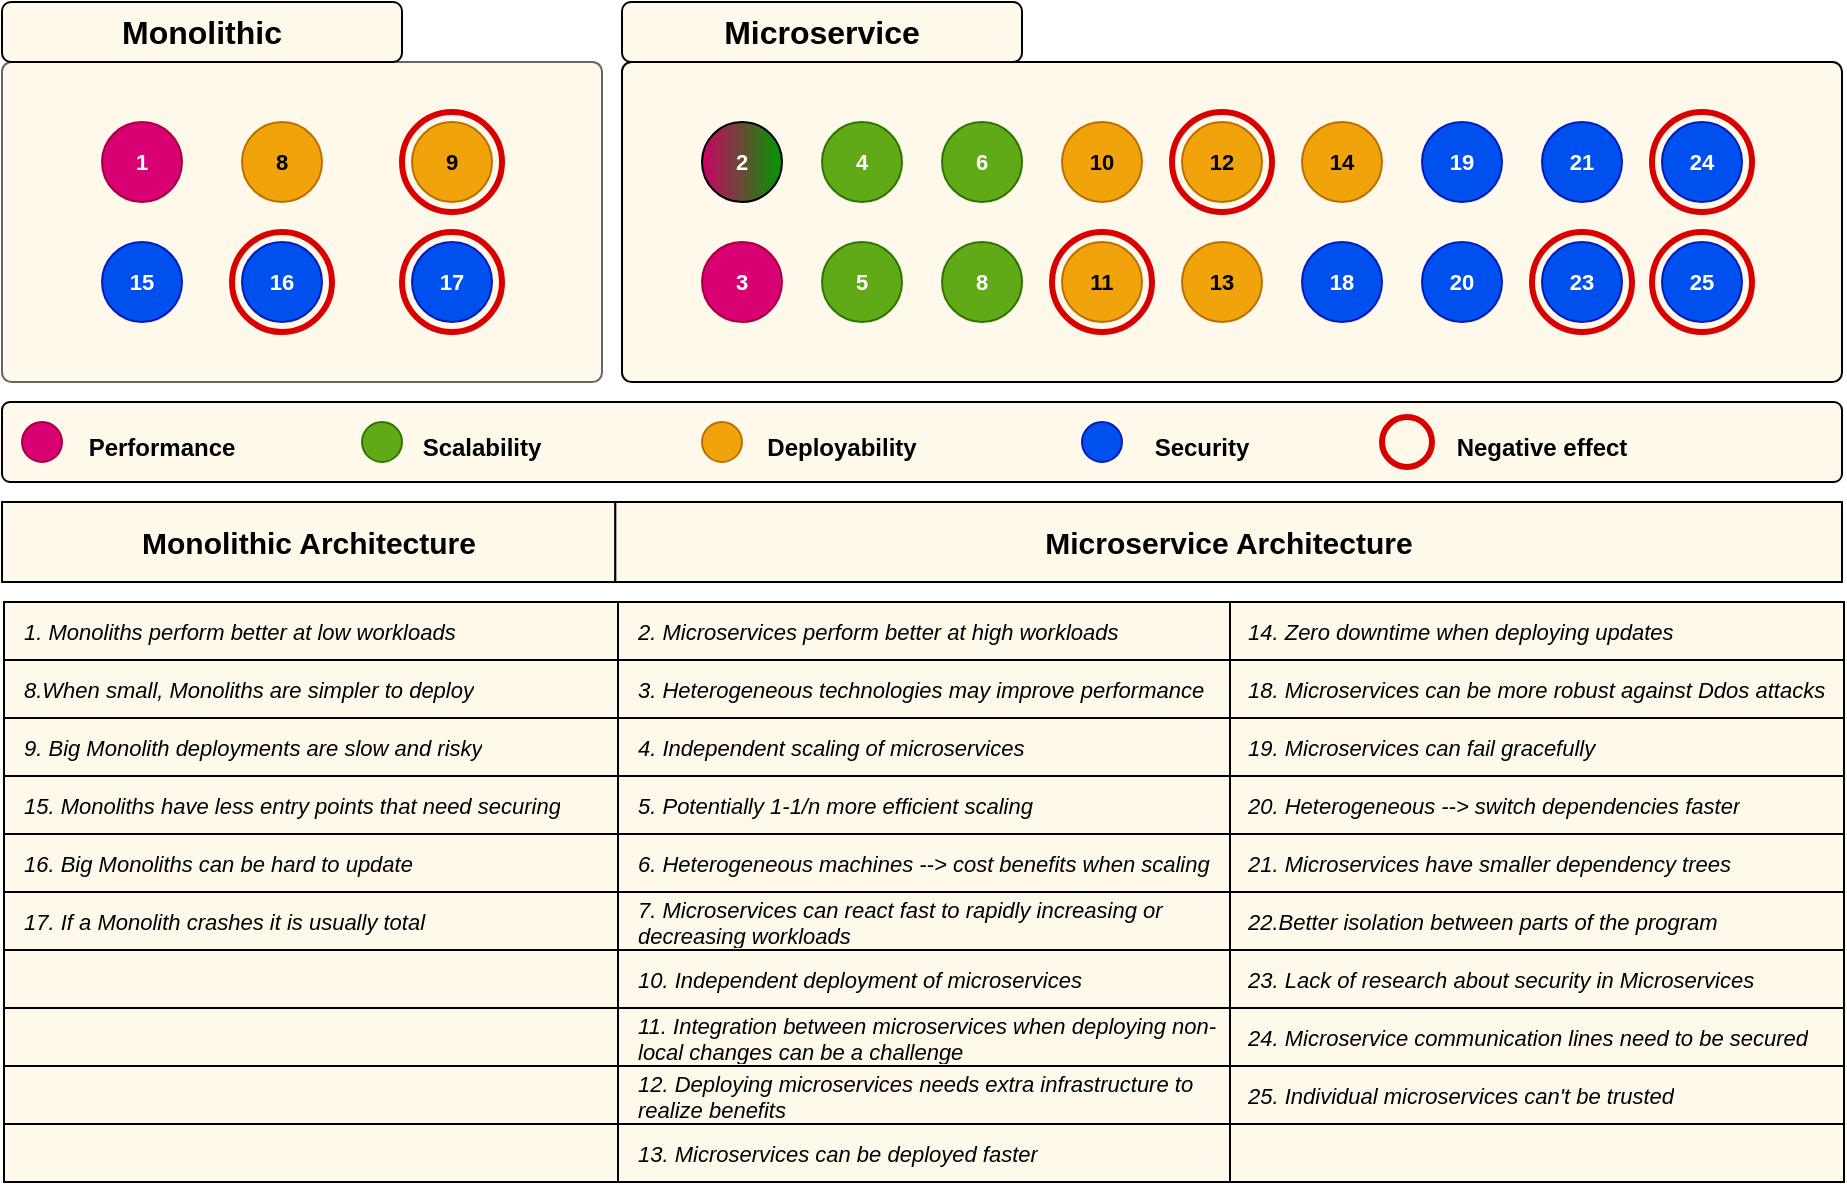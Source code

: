 <mxfile version="22.1.7" type="github">
  <diagram name="Page-1" id="W-vjmQ06WFevvg6zpkf7">
    <mxGraphModel dx="1434" dy="763" grid="1" gridSize="10" guides="1" tooltips="1" connect="1" arrows="1" fold="1" page="1" pageScale="1" pageWidth="1920" pageHeight="1200" math="0" shadow="0">
      <root>
        <mxCell id="0" />
        <mxCell id="1" parent="0" />
        <mxCell id="MGnrqEhcIA2YN0ipRjTh-1" value="" style="rounded=1;whiteSpace=wrap;html=1;arcSize=3;fillColor=#FFF9EB;fontColor=#333333;strokeColor=#666666;" parent="1" vertex="1">
          <mxGeometry x="350" y="370" width="300" height="160" as="geometry" />
        </mxCell>
        <mxCell id="MGnrqEhcIA2YN0ipRjTh-3" value="&lt;font size=&quot;1&quot;&gt;&lt;b style=&quot;font-size: 16px;&quot;&gt;Monolithic &lt;/b&gt;&lt;/font&gt;" style="rounded=1;whiteSpace=wrap;html=1;fillColor=#FFF9EB;" parent="1" vertex="1">
          <mxGeometry x="350" y="340" width="200" height="30" as="geometry" />
        </mxCell>
        <mxCell id="MGnrqEhcIA2YN0ipRjTh-4" value="" style="rounded=1;whiteSpace=wrap;html=1;arcSize=3;fillColor=#FFF9EB;strokeColor=#000000;" parent="1" vertex="1">
          <mxGeometry x="660" y="370" width="610" height="160" as="geometry" />
        </mxCell>
        <mxCell id="MGnrqEhcIA2YN0ipRjTh-5" value="&lt;font style=&quot;font-size: 16px;&quot;&gt;&lt;b&gt;Microservice&lt;br&gt;&lt;/b&gt;&lt;/font&gt;" style="rounded=1;whiteSpace=wrap;html=1;fillColor=#FFF9EB;" parent="1" vertex="1">
          <mxGeometry x="660" y="340" width="200" height="30" as="geometry" />
        </mxCell>
        <mxCell id="MGnrqEhcIA2YN0ipRjTh-41" value="&lt;b style=&quot;font-size: 11px;&quot;&gt;&lt;font style=&quot;font-size: 11px;&quot;&gt;1&lt;/font&gt;&lt;/b&gt;" style="ellipse;whiteSpace=wrap;html=1;aspect=fixed;fontSize=11;fillColor=#d80073;strokeColor=#A50040;fontColor=#ffffff;" parent="1" vertex="1">
          <mxGeometry x="400" y="400" width="40" height="40" as="geometry" />
        </mxCell>
        <mxCell id="MGnrqEhcIA2YN0ipRjTh-42" value="&lt;font color=&quot;#ffffff&quot;&gt;&lt;b&gt;2&lt;/b&gt;&lt;/font&gt;" style="ellipse;whiteSpace=wrap;html=1;aspect=fixed;fontSize=11;gradientColor=#009900;gradientDirection=east;fillColor=#CC0066;" parent="1" vertex="1">
          <mxGeometry x="700" y="400" width="40" height="40" as="geometry" />
        </mxCell>
        <mxCell id="MGnrqEhcIA2YN0ipRjTh-183" value="" style="group;fillColor=default;" parent="1" vertex="1" connectable="0">
          <mxGeometry x="350" y="590" width="920" height="340" as="geometry" />
        </mxCell>
        <mxCell id="MGnrqEhcIA2YN0ipRjTh-100" value="" style="shape=table;startSize=0;container=1;collapsible=0;childLayout=tableLayout;swimlaneLine=1;align=left;spacing=2;fillColor=#FFF9EB;" parent="MGnrqEhcIA2YN0ipRjTh-183" vertex="1">
          <mxGeometry x="1" y="50" width="920.0" height="290" as="geometry" />
        </mxCell>
        <mxCell id="MGnrqEhcIA2YN0ipRjTh-101" value="" style="shape=tableRow;horizontal=0;startSize=0;swimlaneHead=0;swimlaneBody=0;strokeColor=inherit;top=0;left=0;bottom=0;right=0;collapsible=0;dropTarget=0;fillColor=none;points=[[0,0.5],[1,0.5]];portConstraint=eastwest;" parent="MGnrqEhcIA2YN0ipRjTh-100" vertex="1">
          <mxGeometry width="920.0" height="29" as="geometry" />
        </mxCell>
        <mxCell id="MGnrqEhcIA2YN0ipRjTh-171" value="1. Monoliths perform better at low workloads  " style="shape=partialRectangle;html=1;whiteSpace=wrap;connectable=0;strokeColor=inherit;overflow=hidden;fillColor=none;top=0;left=0;bottom=0;right=0;pointerEvents=1;align=left;fontSize=11;fontStyle=2;spacingLeft=8;" parent="MGnrqEhcIA2YN0ipRjTh-101" vertex="1">
          <mxGeometry width="307" height="29" as="geometry">
            <mxRectangle width="307" height="29" as="alternateBounds" />
          </mxGeometry>
        </mxCell>
        <mxCell id="MGnrqEhcIA2YN0ipRjTh-102" value="2. Microservices perform better at high workloads" style="shape=partialRectangle;html=1;whiteSpace=wrap;connectable=0;strokeColor=inherit;overflow=hidden;fillColor=none;top=0;left=0;bottom=0;right=0;pointerEvents=1;align=left;fontSize=11;fontStyle=2;spacingLeft=8;" parent="MGnrqEhcIA2YN0ipRjTh-101" vertex="1">
          <mxGeometry x="307" width="306" height="29" as="geometry">
            <mxRectangle width="306" height="29" as="alternateBounds" />
          </mxGeometry>
        </mxCell>
        <mxCell id="MGnrqEhcIA2YN0ipRjTh-103" value="14. Zero downtime when deploying updates" style="shape=partialRectangle;html=1;whiteSpace=wrap;connectable=0;strokeColor=inherit;overflow=hidden;fillColor=none;top=0;left=0;bottom=0;right=0;pointerEvents=1;align=left;fontSize=11;spacingLeft=7;fontStyle=2" parent="MGnrqEhcIA2YN0ipRjTh-101" vertex="1">
          <mxGeometry x="613" width="307" height="29" as="geometry">
            <mxRectangle width="307" height="29" as="alternateBounds" />
          </mxGeometry>
        </mxCell>
        <mxCell id="MGnrqEhcIA2YN0ipRjTh-104" value="" style="shape=tableRow;horizontal=0;startSize=0;swimlaneHead=0;swimlaneBody=0;strokeColor=inherit;top=0;left=0;bottom=0;right=0;collapsible=0;dropTarget=0;fillColor=none;points=[[0,0.5],[1,0.5]];portConstraint=eastwest;" parent="MGnrqEhcIA2YN0ipRjTh-100" vertex="1">
          <mxGeometry y="29" width="920.0" height="29" as="geometry" />
        </mxCell>
        <mxCell id="MGnrqEhcIA2YN0ipRjTh-172" value="8.When small, Monoliths are simpler to deploy" style="shape=partialRectangle;html=1;whiteSpace=wrap;connectable=0;strokeColor=inherit;overflow=hidden;fillColor=none;top=0;left=0;bottom=0;right=0;pointerEvents=1;align=left;fontSize=11;fontStyle=2;spacingLeft=8;" parent="MGnrqEhcIA2YN0ipRjTh-104" vertex="1">
          <mxGeometry width="307" height="29" as="geometry">
            <mxRectangle width="307" height="29" as="alternateBounds" />
          </mxGeometry>
        </mxCell>
        <mxCell id="MGnrqEhcIA2YN0ipRjTh-105" value="3. Heterogeneous technologies may improve performance" style="shape=partialRectangle;html=1;whiteSpace=wrap;connectable=0;strokeColor=inherit;overflow=hidden;fillColor=none;top=0;left=0;bottom=0;right=0;pointerEvents=1;align=left;fontSize=11;fontStyle=2;spacingLeft=8;" parent="MGnrqEhcIA2YN0ipRjTh-104" vertex="1">
          <mxGeometry x="307" width="306" height="29" as="geometry">
            <mxRectangle width="306" height="29" as="alternateBounds" />
          </mxGeometry>
        </mxCell>
        <mxCell id="MGnrqEhcIA2YN0ipRjTh-106" value="18. Microservices can be more robust against Ddos attacks" style="shape=partialRectangle;html=1;whiteSpace=wrap;connectable=0;strokeColor=inherit;overflow=hidden;fillColor=none;top=0;left=0;bottom=0;right=0;pointerEvents=1;align=left;fontSize=11;spacingLeft=7;fontStyle=2" parent="MGnrqEhcIA2YN0ipRjTh-104" vertex="1">
          <mxGeometry x="613" width="307" height="29" as="geometry">
            <mxRectangle width="307" height="29" as="alternateBounds" />
          </mxGeometry>
        </mxCell>
        <mxCell id="MGnrqEhcIA2YN0ipRjTh-107" value="" style="shape=tableRow;horizontal=0;startSize=0;swimlaneHead=0;swimlaneBody=0;strokeColor=inherit;top=0;left=0;bottom=0;right=0;collapsible=0;dropTarget=0;fillColor=none;points=[[0,0.5],[1,0.5]];portConstraint=eastwest;" parent="MGnrqEhcIA2YN0ipRjTh-100" vertex="1">
          <mxGeometry y="58" width="920.0" height="29" as="geometry" />
        </mxCell>
        <mxCell id="MGnrqEhcIA2YN0ipRjTh-173" value="9. Big Monolith deployments are slow and risky" style="shape=partialRectangle;html=1;whiteSpace=wrap;connectable=0;strokeColor=inherit;overflow=hidden;fillColor=none;top=0;left=0;bottom=0;right=0;pointerEvents=1;align=left;fontSize=11;fontStyle=2;spacingLeft=8;" parent="MGnrqEhcIA2YN0ipRjTh-107" vertex="1">
          <mxGeometry width="307" height="29" as="geometry">
            <mxRectangle width="307" height="29" as="alternateBounds" />
          </mxGeometry>
        </mxCell>
        <mxCell id="MGnrqEhcIA2YN0ipRjTh-108" value="4. Independent scaling of microservices" style="shape=partialRectangle;html=1;whiteSpace=wrap;connectable=0;strokeColor=inherit;overflow=hidden;fillColor=none;top=0;left=0;bottom=0;right=0;pointerEvents=1;align=left;fontSize=11;fontStyle=2;spacingLeft=8;" parent="MGnrqEhcIA2YN0ipRjTh-107" vertex="1">
          <mxGeometry x="307" width="306" height="29" as="geometry">
            <mxRectangle width="306" height="29" as="alternateBounds" />
          </mxGeometry>
        </mxCell>
        <mxCell id="MGnrqEhcIA2YN0ipRjTh-109" value="19. Microservices can fail gracefully" style="shape=partialRectangle;html=1;whiteSpace=wrap;connectable=0;strokeColor=inherit;overflow=hidden;fillColor=none;top=0;left=0;bottom=0;right=0;pointerEvents=1;align=left;fontSize=11;spacingLeft=7;fontStyle=2" parent="MGnrqEhcIA2YN0ipRjTh-107" vertex="1">
          <mxGeometry x="613" width="307" height="29" as="geometry">
            <mxRectangle width="307" height="29" as="alternateBounds" />
          </mxGeometry>
        </mxCell>
        <mxCell id="MGnrqEhcIA2YN0ipRjTh-110" value="" style="shape=tableRow;horizontal=0;startSize=0;swimlaneHead=0;swimlaneBody=0;strokeColor=inherit;top=0;left=0;bottom=0;right=0;collapsible=0;dropTarget=0;fillColor=none;points=[[0,0.5],[1,0.5]];portConstraint=eastwest;" parent="MGnrqEhcIA2YN0ipRjTh-100" vertex="1">
          <mxGeometry y="87" width="920.0" height="29" as="geometry" />
        </mxCell>
        <mxCell id="MGnrqEhcIA2YN0ipRjTh-174" value="15. Monoliths have less entry points that need securing" style="shape=partialRectangle;html=1;whiteSpace=wrap;connectable=0;strokeColor=inherit;overflow=hidden;fillColor=none;top=0;left=0;bottom=0;right=0;pointerEvents=1;align=left;fontSize=11;fontStyle=2;spacingLeft=8;" parent="MGnrqEhcIA2YN0ipRjTh-110" vertex="1">
          <mxGeometry width="307" height="29" as="geometry">
            <mxRectangle width="307" height="29" as="alternateBounds" />
          </mxGeometry>
        </mxCell>
        <mxCell id="MGnrqEhcIA2YN0ipRjTh-111" value="5. Potentially 1-1/n more efficient scaling" style="shape=partialRectangle;html=1;whiteSpace=wrap;connectable=0;strokeColor=inherit;overflow=hidden;fillColor=none;top=0;left=0;bottom=0;right=0;pointerEvents=1;align=left;fontSize=11;fontStyle=2;spacingLeft=8;" parent="MGnrqEhcIA2YN0ipRjTh-110" vertex="1">
          <mxGeometry x="307" width="306" height="29" as="geometry">
            <mxRectangle width="306" height="29" as="alternateBounds" />
          </mxGeometry>
        </mxCell>
        <mxCell id="MGnrqEhcIA2YN0ipRjTh-112" value="20. Heterogeneous --&amp;gt; switch dependencies faster" style="shape=partialRectangle;html=1;whiteSpace=wrap;connectable=0;strokeColor=inherit;overflow=hidden;fillColor=none;top=0;left=0;bottom=0;right=0;pointerEvents=1;align=left;fontSize=11;spacingLeft=7;fontStyle=2" parent="MGnrqEhcIA2YN0ipRjTh-110" vertex="1">
          <mxGeometry x="613" width="307" height="29" as="geometry">
            <mxRectangle width="307" height="29" as="alternateBounds" />
          </mxGeometry>
        </mxCell>
        <mxCell id="MGnrqEhcIA2YN0ipRjTh-113" value="" style="shape=tableRow;horizontal=0;startSize=0;swimlaneHead=0;swimlaneBody=0;strokeColor=inherit;top=0;left=0;bottom=0;right=0;collapsible=0;dropTarget=0;fillColor=none;points=[[0,0.5],[1,0.5]];portConstraint=eastwest;" parent="MGnrqEhcIA2YN0ipRjTh-100" vertex="1">
          <mxGeometry y="116" width="920.0" height="29" as="geometry" />
        </mxCell>
        <mxCell id="MGnrqEhcIA2YN0ipRjTh-175" value="&lt;div&gt;16. Big Monoliths can be hard to update&lt;/div&gt;" style="shape=partialRectangle;html=1;whiteSpace=wrap;connectable=0;strokeColor=inherit;overflow=hidden;fillColor=none;top=0;left=0;bottom=0;right=0;pointerEvents=1;align=left;fontSize=11;fontStyle=2;spacingLeft=8;" parent="MGnrqEhcIA2YN0ipRjTh-113" vertex="1">
          <mxGeometry width="307" height="29" as="geometry">
            <mxRectangle width="307" height="29" as="alternateBounds" />
          </mxGeometry>
        </mxCell>
        <mxCell id="MGnrqEhcIA2YN0ipRjTh-114" value="6. Heterogeneous machines --&amp;gt; cost benefits when scaling" style="shape=partialRectangle;html=1;whiteSpace=wrap;connectable=0;strokeColor=inherit;overflow=hidden;fillColor=none;top=0;left=0;bottom=0;right=0;pointerEvents=1;align=left;fontSize=11;fontStyle=2;spacingLeft=8;" parent="MGnrqEhcIA2YN0ipRjTh-113" vertex="1">
          <mxGeometry x="307" width="306" height="29" as="geometry">
            <mxRectangle width="306" height="29" as="alternateBounds" />
          </mxGeometry>
        </mxCell>
        <mxCell id="MGnrqEhcIA2YN0ipRjTh-115" value="21. Microservices have smaller dependency trees" style="shape=partialRectangle;html=1;whiteSpace=wrap;connectable=0;strokeColor=inherit;overflow=hidden;fillColor=none;top=0;left=0;bottom=0;right=0;pointerEvents=1;align=left;fontSize=11;spacingLeft=7;fontStyle=2" parent="MGnrqEhcIA2YN0ipRjTh-113" vertex="1">
          <mxGeometry x="613" width="307" height="29" as="geometry">
            <mxRectangle width="307" height="29" as="alternateBounds" />
          </mxGeometry>
        </mxCell>
        <mxCell id="MGnrqEhcIA2YN0ipRjTh-116" value="" style="shape=tableRow;horizontal=0;startSize=0;swimlaneHead=0;swimlaneBody=0;strokeColor=inherit;top=0;left=0;bottom=0;right=0;collapsible=0;dropTarget=0;fillColor=none;points=[[0,0.5],[1,0.5]];portConstraint=eastwest;" parent="MGnrqEhcIA2YN0ipRjTh-100" vertex="1">
          <mxGeometry y="145" width="920.0" height="29" as="geometry" />
        </mxCell>
        <mxCell id="MGnrqEhcIA2YN0ipRjTh-176" value="17. If a Monolith crashes it is usually total" style="shape=partialRectangle;html=1;whiteSpace=wrap;connectable=0;strokeColor=inherit;overflow=hidden;fillColor=none;top=0;left=0;bottom=0;right=0;pointerEvents=1;align=left;fontSize=11;fontStyle=2;spacingLeft=8;" parent="MGnrqEhcIA2YN0ipRjTh-116" vertex="1">
          <mxGeometry width="307" height="29" as="geometry">
            <mxRectangle width="307" height="29" as="alternateBounds" />
          </mxGeometry>
        </mxCell>
        <mxCell id="MGnrqEhcIA2YN0ipRjTh-117" value="7. Microservices can react fast to rapidly increasing or decreasing workloads" style="shape=partialRectangle;html=1;whiteSpace=wrap;connectable=0;strokeColor=inherit;overflow=hidden;fillColor=none;top=0;left=0;bottom=0;right=0;pointerEvents=1;align=left;fontSize=11;fontStyle=2;spacingLeft=8;" parent="MGnrqEhcIA2YN0ipRjTh-116" vertex="1">
          <mxGeometry x="307" width="306" height="29" as="geometry">
            <mxRectangle width="306" height="29" as="alternateBounds" />
          </mxGeometry>
        </mxCell>
        <mxCell id="MGnrqEhcIA2YN0ipRjTh-118" value="22.Better isolation between parts of the program" style="shape=partialRectangle;html=1;whiteSpace=wrap;connectable=0;strokeColor=inherit;overflow=hidden;fillColor=none;top=0;left=0;bottom=0;right=0;pointerEvents=1;align=left;fontSize=11;spacingLeft=7;fontStyle=2" parent="MGnrqEhcIA2YN0ipRjTh-116" vertex="1">
          <mxGeometry x="613" width="307" height="29" as="geometry">
            <mxRectangle width="307" height="29" as="alternateBounds" />
          </mxGeometry>
        </mxCell>
        <mxCell id="MGnrqEhcIA2YN0ipRjTh-119" value="" style="shape=tableRow;horizontal=0;startSize=0;swimlaneHead=0;swimlaneBody=0;strokeColor=inherit;top=0;left=0;bottom=0;right=0;collapsible=0;dropTarget=0;fillColor=none;points=[[0,0.5],[1,0.5]];portConstraint=eastwest;" parent="MGnrqEhcIA2YN0ipRjTh-100" vertex="1">
          <mxGeometry y="174" width="920.0" height="29" as="geometry" />
        </mxCell>
        <mxCell id="MGnrqEhcIA2YN0ipRjTh-177" value="" style="shape=partialRectangle;html=1;whiteSpace=wrap;connectable=0;strokeColor=inherit;overflow=hidden;fillColor=none;top=0;left=0;bottom=0;right=0;pointerEvents=1;align=left;fontSize=11;fontStyle=2;spacingLeft=8;" parent="MGnrqEhcIA2YN0ipRjTh-119" vertex="1">
          <mxGeometry width="307" height="29" as="geometry">
            <mxRectangle width="307" height="29" as="alternateBounds" />
          </mxGeometry>
        </mxCell>
        <mxCell id="MGnrqEhcIA2YN0ipRjTh-120" value="10. Independent deployment of microservices" style="shape=partialRectangle;html=1;whiteSpace=wrap;connectable=0;strokeColor=inherit;overflow=hidden;fillColor=none;top=0;left=0;bottom=0;right=0;pointerEvents=1;align=left;fontSize=11;fontStyle=2;spacingLeft=8;" parent="MGnrqEhcIA2YN0ipRjTh-119" vertex="1">
          <mxGeometry x="307" width="306" height="29" as="geometry">
            <mxRectangle width="306" height="29" as="alternateBounds" />
          </mxGeometry>
        </mxCell>
        <mxCell id="MGnrqEhcIA2YN0ipRjTh-121" value="23. Lack of research about security in Microservices" style="shape=partialRectangle;html=1;whiteSpace=wrap;connectable=0;strokeColor=inherit;overflow=hidden;fillColor=none;top=0;left=0;bottom=0;right=0;pointerEvents=1;align=left;fontSize=11;spacingLeft=7;fontStyle=2" parent="MGnrqEhcIA2YN0ipRjTh-119" vertex="1">
          <mxGeometry x="613" width="307" height="29" as="geometry">
            <mxRectangle width="307" height="29" as="alternateBounds" />
          </mxGeometry>
        </mxCell>
        <mxCell id="MGnrqEhcIA2YN0ipRjTh-122" value="" style="shape=tableRow;horizontal=0;startSize=0;swimlaneHead=0;swimlaneBody=0;strokeColor=inherit;top=0;left=0;bottom=0;right=0;collapsible=0;dropTarget=0;fillColor=none;points=[[0,0.5],[1,0.5]];portConstraint=eastwest;" parent="MGnrqEhcIA2YN0ipRjTh-100" vertex="1">
          <mxGeometry y="203" width="920.0" height="29" as="geometry" />
        </mxCell>
        <mxCell id="MGnrqEhcIA2YN0ipRjTh-178" style="shape=partialRectangle;html=1;whiteSpace=wrap;connectable=0;strokeColor=inherit;overflow=hidden;fillColor=none;top=0;left=0;bottom=0;right=0;pointerEvents=1;align=left;fontSize=11;fontStyle=2;spacingLeft=8;" parent="MGnrqEhcIA2YN0ipRjTh-122" vertex="1">
          <mxGeometry width="307" height="29" as="geometry">
            <mxRectangle width="307" height="29" as="alternateBounds" />
          </mxGeometry>
        </mxCell>
        <mxCell id="MGnrqEhcIA2YN0ipRjTh-123" value="11. Integration between microservices when deploying non-local changes can be a challenge" style="shape=partialRectangle;html=1;whiteSpace=wrap;connectable=0;strokeColor=inherit;overflow=hidden;fillColor=none;top=0;left=0;bottom=0;right=0;pointerEvents=1;align=left;fontSize=11;fontStyle=2;spacingLeft=8;" parent="MGnrqEhcIA2YN0ipRjTh-122" vertex="1">
          <mxGeometry x="307" width="306" height="29" as="geometry">
            <mxRectangle width="306" height="29" as="alternateBounds" />
          </mxGeometry>
        </mxCell>
        <mxCell id="MGnrqEhcIA2YN0ipRjTh-124" value="24. Microservice communication lines need to be secured" style="shape=partialRectangle;html=1;whiteSpace=wrap;connectable=0;strokeColor=inherit;overflow=hidden;fillColor=none;top=0;left=0;bottom=0;right=0;pointerEvents=1;align=left;fontSize=11;spacingLeft=7;fontStyle=2" parent="MGnrqEhcIA2YN0ipRjTh-122" vertex="1">
          <mxGeometry x="613" width="307" height="29" as="geometry">
            <mxRectangle width="307" height="29" as="alternateBounds" />
          </mxGeometry>
        </mxCell>
        <mxCell id="MGnrqEhcIA2YN0ipRjTh-125" value="" style="shape=tableRow;horizontal=0;startSize=0;swimlaneHead=0;swimlaneBody=0;strokeColor=inherit;top=0;left=0;bottom=0;right=0;collapsible=0;dropTarget=0;fillColor=none;points=[[0,0.5],[1,0.5]];portConstraint=eastwest;" parent="MGnrqEhcIA2YN0ipRjTh-100" vertex="1">
          <mxGeometry y="232" width="920.0" height="29" as="geometry" />
        </mxCell>
        <mxCell id="MGnrqEhcIA2YN0ipRjTh-179" style="shape=partialRectangle;html=1;whiteSpace=wrap;connectable=0;strokeColor=inherit;overflow=hidden;fillColor=none;top=0;left=0;bottom=0;right=0;pointerEvents=1;align=left;fontSize=11;fontStyle=2;spacingLeft=8;" parent="MGnrqEhcIA2YN0ipRjTh-125" vertex="1">
          <mxGeometry width="307" height="29" as="geometry">
            <mxRectangle width="307" height="29" as="alternateBounds" />
          </mxGeometry>
        </mxCell>
        <mxCell id="MGnrqEhcIA2YN0ipRjTh-126" value="12. Deploying microservices needs extra infrastructure to realize benefits" style="shape=partialRectangle;html=1;whiteSpace=wrap;connectable=0;strokeColor=inherit;overflow=hidden;fillColor=none;top=0;left=0;bottom=0;right=0;pointerEvents=1;align=left;fontSize=11;fontStyle=2;spacingLeft=8;" parent="MGnrqEhcIA2YN0ipRjTh-125" vertex="1">
          <mxGeometry x="307" width="306" height="29" as="geometry">
            <mxRectangle width="306" height="29" as="alternateBounds" />
          </mxGeometry>
        </mxCell>
        <mxCell id="MGnrqEhcIA2YN0ipRjTh-127" value="25. Individual microservices can&#39;t be trusted " style="shape=partialRectangle;html=1;whiteSpace=wrap;connectable=0;strokeColor=inherit;overflow=hidden;fillColor=none;top=0;left=0;bottom=0;right=0;pointerEvents=1;align=left;fontSize=11;spacingLeft=7;fontStyle=2" parent="MGnrqEhcIA2YN0ipRjTh-125" vertex="1">
          <mxGeometry x="613" width="307" height="29" as="geometry">
            <mxRectangle width="307" height="29" as="alternateBounds" />
          </mxGeometry>
        </mxCell>
        <mxCell id="MGnrqEhcIA2YN0ipRjTh-128" value="" style="shape=tableRow;horizontal=0;startSize=0;swimlaneHead=0;swimlaneBody=0;strokeColor=inherit;top=0;left=0;bottom=0;right=0;collapsible=0;dropTarget=0;fillColor=none;points=[[0,0.5],[1,0.5]];portConstraint=eastwest;" parent="MGnrqEhcIA2YN0ipRjTh-100" vertex="1">
          <mxGeometry y="261" width="920.0" height="29" as="geometry" />
        </mxCell>
        <mxCell id="MGnrqEhcIA2YN0ipRjTh-180" style="shape=partialRectangle;html=1;whiteSpace=wrap;connectable=0;strokeColor=inherit;overflow=hidden;fillColor=none;top=0;left=0;bottom=0;right=0;pointerEvents=1;align=left;fontSize=11;fontStyle=2;spacingLeft=8;" parent="MGnrqEhcIA2YN0ipRjTh-128" vertex="1">
          <mxGeometry width="307" height="29" as="geometry">
            <mxRectangle width="307" height="29" as="alternateBounds" />
          </mxGeometry>
        </mxCell>
        <mxCell id="MGnrqEhcIA2YN0ipRjTh-129" value="13. Microservices can be deployed faster" style="shape=partialRectangle;html=1;whiteSpace=wrap;connectable=0;strokeColor=inherit;overflow=hidden;fillColor=none;top=0;left=0;bottom=0;right=0;pointerEvents=1;align=left;fontSize=11;fontStyle=2;spacingLeft=8;" parent="MGnrqEhcIA2YN0ipRjTh-128" vertex="1">
          <mxGeometry x="307" width="306" height="29" as="geometry">
            <mxRectangle width="306" height="29" as="alternateBounds" />
          </mxGeometry>
        </mxCell>
        <mxCell id="MGnrqEhcIA2YN0ipRjTh-130" value="" style="shape=partialRectangle;html=1;whiteSpace=wrap;connectable=0;strokeColor=inherit;overflow=hidden;fillColor=none;top=0;left=0;bottom=0;right=0;pointerEvents=1;align=left;fontSize=11;spacingLeft=7;" parent="MGnrqEhcIA2YN0ipRjTh-128" vertex="1">
          <mxGeometry x="613" width="307" height="29" as="geometry">
            <mxRectangle width="307" height="29" as="alternateBounds" />
          </mxGeometry>
        </mxCell>
        <mxCell id="MGnrqEhcIA2YN0ipRjTh-181" value="&lt;font size=&quot;1&quot;&gt;&lt;b style=&quot;font-size: 15px;&quot;&gt;Monolithic Architecture&lt;/b&gt;&lt;/font&gt;" style="whiteSpace=wrap;html=1;align=center;fillColor=#FFF9EB;" parent="MGnrqEhcIA2YN0ipRjTh-183" vertex="1">
          <mxGeometry width="306.667" height="40" as="geometry" />
        </mxCell>
        <mxCell id="MGnrqEhcIA2YN0ipRjTh-182" value="&lt;font size=&quot;1&quot;&gt;&lt;b style=&quot;font-size: 15px;&quot;&gt;Microservice Architecture&lt;/b&gt;&lt;/font&gt;" style="whiteSpace=wrap;html=1;align=center;fillColor=#FFF9EB;" parent="MGnrqEhcIA2YN0ipRjTh-183" vertex="1">
          <mxGeometry x="306.667" width="613.333" height="40" as="geometry" />
        </mxCell>
        <mxCell id="MGnrqEhcIA2YN0ipRjTh-186" value="&lt;b&gt;15&lt;/b&gt;" style="ellipse;whiteSpace=wrap;html=1;aspect=fixed;fontSize=11;fillColor=#0050ef;strokeColor=#001DBC;fontColor=#ffffff;" parent="1" vertex="1">
          <mxGeometry x="400" y="460" width="40" height="40" as="geometry" />
        </mxCell>
        <mxCell id="MGnrqEhcIA2YN0ipRjTh-187" value="&lt;b&gt;8&lt;/b&gt;" style="ellipse;whiteSpace=wrap;html=1;aspect=fixed;fontSize=11;fillColor=#f0a30a;strokeColor=#BD7000;fontColor=#000000;" parent="1" vertex="1">
          <mxGeometry x="470" y="400" width="40" height="40" as="geometry" />
        </mxCell>
        <mxCell id="MGnrqEhcIA2YN0ipRjTh-188" value="&lt;b&gt;16&lt;/b&gt;" style="ellipse;whiteSpace=wrap;html=1;aspect=fixed;fontSize=11;fillColor=#0050ef;strokeColor=#001DBC;fontColor=#ffffff;" parent="1" vertex="1">
          <mxGeometry x="470" y="460" width="40" height="40" as="geometry" />
        </mxCell>
        <mxCell id="MGnrqEhcIA2YN0ipRjTh-189" value="&lt;b&gt;9&lt;/b&gt;" style="ellipse;whiteSpace=wrap;html=1;aspect=fixed;fontSize=11;fillColor=#f0a30a;strokeColor=#BD7000;fontColor=#000000;" parent="1" vertex="1">
          <mxGeometry x="555" y="400" width="40" height="40" as="geometry" />
        </mxCell>
        <mxCell id="MGnrqEhcIA2YN0ipRjTh-190" value="&lt;b&gt;17&lt;/b&gt;" style="ellipse;whiteSpace=wrap;html=1;aspect=fixed;fontSize=11;fillColor=#0050ef;strokeColor=#001DBC;fontColor=#ffffff;" parent="1" vertex="1">
          <mxGeometry x="555" y="460" width="40" height="40" as="geometry" />
        </mxCell>
        <mxCell id="MGnrqEhcIA2YN0ipRjTh-192" value="&lt;b&gt;3&lt;/b&gt;" style="ellipse;whiteSpace=wrap;html=1;aspect=fixed;fontSize=11;fillColor=#d80073;strokeColor=#A50040;fontColor=#ffffff;" parent="1" vertex="1">
          <mxGeometry x="700" y="460" width="40" height="40" as="geometry" />
        </mxCell>
        <mxCell id="MGnrqEhcIA2YN0ipRjTh-193" value="&lt;b&gt;4&lt;/b&gt;" style="ellipse;whiteSpace=wrap;html=1;aspect=fixed;fontSize=11;fillColor=#60a917;fontColor=#ffffff;strokeColor=#2D7600;" parent="1" vertex="1">
          <mxGeometry x="760" y="400" width="40" height="40" as="geometry" />
        </mxCell>
        <mxCell id="MGnrqEhcIA2YN0ipRjTh-194" value="&lt;b&gt;6&lt;/b&gt;" style="ellipse;whiteSpace=wrap;html=1;aspect=fixed;fontSize=11;fillColor=#60a917;fontColor=#ffffff;strokeColor=#2D7600;" parent="1" vertex="1">
          <mxGeometry x="820" y="400" width="40" height="40" as="geometry" />
        </mxCell>
        <mxCell id="MGnrqEhcIA2YN0ipRjTh-195" value="&lt;b&gt;5&lt;/b&gt;" style="ellipse;whiteSpace=wrap;html=1;aspect=fixed;fontSize=11;fillColor=#60a917;fontColor=#ffffff;strokeColor=#2D7600;" parent="1" vertex="1">
          <mxGeometry x="760" y="460" width="40" height="40" as="geometry" />
        </mxCell>
        <mxCell id="MGnrqEhcIA2YN0ipRjTh-196" value="&lt;b&gt;8&lt;/b&gt;" style="ellipse;whiteSpace=wrap;html=1;aspect=fixed;fontSize=11;fillColor=#60a917;fontColor=#ffffff;strokeColor=#2D7600;" parent="1" vertex="1">
          <mxGeometry x="820" y="460" width="40" height="40" as="geometry" />
        </mxCell>
        <mxCell id="MGnrqEhcIA2YN0ipRjTh-197" value="&lt;b&gt;10&lt;/b&gt;" style="ellipse;whiteSpace=wrap;html=1;aspect=fixed;fontSize=11;fillColor=#f0a30a;fontColor=#000000;strokeColor=#BD7000;" parent="1" vertex="1">
          <mxGeometry x="880" y="400" width="40" height="40" as="geometry" />
        </mxCell>
        <mxCell id="MGnrqEhcIA2YN0ipRjTh-198" value="&lt;b&gt;12&lt;/b&gt;" style="ellipse;whiteSpace=wrap;html=1;aspect=fixed;fontSize=11;fillColor=#f0a30a;fontColor=#000000;strokeColor=#BD7000;" parent="1" vertex="1">
          <mxGeometry x="940" y="400" width="40" height="40" as="geometry" />
        </mxCell>
        <mxCell id="MGnrqEhcIA2YN0ipRjTh-199" value="&lt;b&gt;11&lt;/b&gt;" style="ellipse;whiteSpace=wrap;html=1;aspect=fixed;fontSize=11;fillColor=#f0a30a;fontColor=#000000;strokeColor=#BD7000;" parent="1" vertex="1">
          <mxGeometry x="880" y="460" width="40" height="40" as="geometry" />
        </mxCell>
        <mxCell id="MGnrqEhcIA2YN0ipRjTh-200" value="&lt;b&gt;13&lt;/b&gt;" style="ellipse;whiteSpace=wrap;html=1;aspect=fixed;fontSize=11;fillColor=#f0a30a;fontColor=#000000;strokeColor=#BD7000;" parent="1" vertex="1">
          <mxGeometry x="940" y="460" width="40" height="40" as="geometry" />
        </mxCell>
        <mxCell id="MGnrqEhcIA2YN0ipRjTh-201" value="&lt;b&gt;14&lt;/b&gt;" style="ellipse;whiteSpace=wrap;html=1;aspect=fixed;fontSize=11;fillColor=#f0a30a;fontColor=#000000;strokeColor=#BD7000;" parent="1" vertex="1">
          <mxGeometry x="1000" y="400" width="40" height="40" as="geometry" />
        </mxCell>
        <mxCell id="MGnrqEhcIA2YN0ipRjTh-202" value="&lt;b&gt;20&lt;/b&gt;" style="ellipse;whiteSpace=wrap;html=1;aspect=fixed;fontSize=11;fillColor=#0050ef;fontColor=#ffffff;strokeColor=#001DBC;" parent="1" vertex="1">
          <mxGeometry x="1060" y="460" width="40" height="40" as="geometry" />
        </mxCell>
        <mxCell id="MGnrqEhcIA2YN0ipRjTh-203" value="&lt;b&gt;18&lt;/b&gt;" style="ellipse;whiteSpace=wrap;html=1;aspect=fixed;fontSize=11;fillColor=#0050ef;fontColor=#ffffff;strokeColor=#001DBC;" parent="1" vertex="1">
          <mxGeometry x="1000" y="460" width="40" height="40" as="geometry" />
        </mxCell>
        <mxCell id="MGnrqEhcIA2YN0ipRjTh-204" value="&lt;b&gt;19&lt;/b&gt;" style="ellipse;whiteSpace=wrap;html=1;aspect=fixed;fontSize=11;fillColor=#0050ef;fontColor=#ffffff;strokeColor=#001DBC;" parent="1" vertex="1">
          <mxGeometry x="1060" y="400" width="40" height="40" as="geometry" />
        </mxCell>
        <mxCell id="MGnrqEhcIA2YN0ipRjTh-205" value="&lt;b&gt;21&lt;/b&gt;" style="ellipse;whiteSpace=wrap;html=1;aspect=fixed;fontSize=11;fillColor=#0050ef;fontColor=#ffffff;strokeColor=#001DBC;" parent="1" vertex="1">
          <mxGeometry x="1120" y="400" width="40" height="40" as="geometry" />
        </mxCell>
        <mxCell id="MGnrqEhcIA2YN0ipRjTh-206" value="&lt;b&gt;23&lt;/b&gt;" style="ellipse;whiteSpace=wrap;html=1;aspect=fixed;fontSize=11;fillColor=#0050ef;fontColor=#ffffff;strokeColor=#001DBC;" parent="1" vertex="1">
          <mxGeometry x="1120" y="460" width="40" height="40" as="geometry" />
        </mxCell>
        <mxCell id="MGnrqEhcIA2YN0ipRjTh-207" value="&lt;b&gt;24&lt;/b&gt;" style="ellipse;whiteSpace=wrap;html=1;aspect=fixed;fontSize=11;fillColor=#0050ef;fontColor=#ffffff;strokeColor=#001DBC;" parent="1" vertex="1">
          <mxGeometry x="1180" y="400" width="40" height="40" as="geometry" />
        </mxCell>
        <mxCell id="MGnrqEhcIA2YN0ipRjTh-208" value="&lt;b&gt;25&lt;/b&gt;" style="ellipse;whiteSpace=wrap;html=1;aspect=fixed;fontSize=11;fillColor=#0050ef;fontColor=#ffffff;strokeColor=#001DBC;" parent="1" vertex="1">
          <mxGeometry x="1180" y="460" width="40" height="40" as="geometry" />
        </mxCell>
        <mxCell id="MGnrqEhcIA2YN0ipRjTh-213" value="" style="rounded=1;arcSize=10;whiteSpace=wrap;html=1;align=center;fillColor=#FFF9EB;" parent="1" vertex="1">
          <mxGeometry x="350" y="540" width="920" height="40" as="geometry" />
        </mxCell>
        <mxCell id="MGnrqEhcIA2YN0ipRjTh-214" value="" style="ellipse;whiteSpace=wrap;html=1;aspect=fixed;fontSize=11;fillColor=#d80073;strokeColor=#A50040;fontColor=#ffffff;" parent="1" vertex="1">
          <mxGeometry x="360" y="550" width="20" height="20" as="geometry" />
        </mxCell>
        <mxCell id="MGnrqEhcIA2YN0ipRjTh-215" value="" style="ellipse;whiteSpace=wrap;html=1;aspect=fixed;fontSize=11;fillColor=#60a917;strokeColor=#2D7600;fontColor=#ffffff;" parent="1" vertex="1">
          <mxGeometry x="530" y="550" width="20" height="20" as="geometry" />
        </mxCell>
        <mxCell id="MGnrqEhcIA2YN0ipRjTh-216" value="" style="ellipse;whiteSpace=wrap;html=1;aspect=fixed;fontSize=11;fillColor=#f0a30a;strokeColor=#BD7000;fontColor=#000000;" parent="1" vertex="1">
          <mxGeometry x="700" y="550" width="20" height="20" as="geometry" />
        </mxCell>
        <mxCell id="MGnrqEhcIA2YN0ipRjTh-217" value="" style="ellipse;whiteSpace=wrap;html=1;aspect=fixed;fontSize=11;fillColor=#0050ef;strokeColor=#001DBC;fontColor=#ffffff;" parent="1" vertex="1">
          <mxGeometry x="890" y="550" width="20" height="20" as="geometry" />
        </mxCell>
        <mxCell id="MGnrqEhcIA2YN0ipRjTh-220" value="&lt;b&gt;Performance&lt;/b&gt;" style="text;html=1;strokeColor=none;fillColor=none;align=center;verticalAlign=middle;whiteSpace=wrap;rounded=0;" parent="1" vertex="1">
          <mxGeometry x="380" y="547.5" width="100" height="30" as="geometry" />
        </mxCell>
        <mxCell id="MGnrqEhcIA2YN0ipRjTh-221" value="&lt;b&gt;Scalability&lt;/b&gt;" style="text;html=1;strokeColor=none;fillColor=none;align=center;verticalAlign=middle;whiteSpace=wrap;rounded=0;" parent="1" vertex="1">
          <mxGeometry x="540" y="547.5" width="100" height="30" as="geometry" />
        </mxCell>
        <mxCell id="MGnrqEhcIA2YN0ipRjTh-222" value="&lt;b&gt;Deployability&lt;/b&gt;" style="text;html=1;strokeColor=none;fillColor=none;align=center;verticalAlign=middle;whiteSpace=wrap;rounded=0;" parent="1" vertex="1">
          <mxGeometry x="720" y="547.5" width="100" height="30" as="geometry" />
        </mxCell>
        <mxCell id="MGnrqEhcIA2YN0ipRjTh-224" value="&lt;b&gt;Security&lt;/b&gt;" style="text;html=1;strokeColor=none;fillColor=none;align=center;verticalAlign=middle;whiteSpace=wrap;rounded=0;" parent="1" vertex="1">
          <mxGeometry x="900" y="547.5" width="100" height="30" as="geometry" />
        </mxCell>
        <mxCell id="MGnrqEhcIA2YN0ipRjTh-226" value="" style="ellipse;whiteSpace=wrap;html=1;aspect=fixed;fillColor=none;strokeColor=#D90000;fontColor=#ffffff;strokeWidth=3;" parent="1" vertex="1">
          <mxGeometry x="1040" y="547.5" width="25" height="25" as="geometry" />
        </mxCell>
        <mxCell id="MGnrqEhcIA2YN0ipRjTh-227" value="&lt;b&gt;Negative effect&lt;br&gt;&lt;/b&gt;" style="text;html=1;strokeColor=none;fillColor=none;align=center;verticalAlign=middle;whiteSpace=wrap;rounded=0;" parent="1" vertex="1">
          <mxGeometry x="1070" y="547.5" width="100" height="30" as="geometry" />
        </mxCell>
        <mxCell id="MGnrqEhcIA2YN0ipRjTh-228" value="" style="ellipse;whiteSpace=wrap;html=1;aspect=fixed;fillColor=none;strokeColor=#D90000;fontColor=#ffffff;strokeWidth=3;" parent="1" vertex="1">
          <mxGeometry x="550" y="395" width="50" height="50" as="geometry" />
        </mxCell>
        <mxCell id="MGnrqEhcIA2YN0ipRjTh-229" value="" style="ellipse;whiteSpace=wrap;html=1;aspect=fixed;fillColor=none;strokeColor=#D90000;fontColor=#ffffff;strokeWidth=3;" parent="1" vertex="1">
          <mxGeometry x="465" y="455" width="50" height="50" as="geometry" />
        </mxCell>
        <mxCell id="MGnrqEhcIA2YN0ipRjTh-230" value="" style="ellipse;whiteSpace=wrap;html=1;aspect=fixed;fillColor=none;strokeColor=#D90000;fontColor=#ffffff;strokeWidth=3;" parent="1" vertex="1">
          <mxGeometry x="550" y="455" width="50" height="50" as="geometry" />
        </mxCell>
        <mxCell id="MGnrqEhcIA2YN0ipRjTh-231" value="" style="ellipse;whiteSpace=wrap;html=1;aspect=fixed;fillColor=none;strokeColor=#D90000;fontColor=#ffffff;strokeWidth=3;" parent="1" vertex="1">
          <mxGeometry x="875" y="455" width="50" height="50" as="geometry" />
        </mxCell>
        <mxCell id="MGnrqEhcIA2YN0ipRjTh-232" value="" style="ellipse;whiteSpace=wrap;html=1;aspect=fixed;fillColor=none;strokeColor=#D90000;fontColor=#ffffff;strokeWidth=3;" parent="1" vertex="1">
          <mxGeometry x="935" y="395" width="50" height="50" as="geometry" />
        </mxCell>
        <mxCell id="MGnrqEhcIA2YN0ipRjTh-233" value="" style="ellipse;whiteSpace=wrap;html=1;aspect=fixed;fillColor=none;strokeColor=#D90000;fontColor=#ffffff;strokeWidth=3;" parent="1" vertex="1">
          <mxGeometry x="1115" y="455" width="50" height="50" as="geometry" />
        </mxCell>
        <mxCell id="MGnrqEhcIA2YN0ipRjTh-234" value="" style="ellipse;whiteSpace=wrap;html=1;aspect=fixed;fillColor=none;strokeColor=#D90000;fontColor=#ffffff;strokeWidth=3;" parent="1" vertex="1">
          <mxGeometry x="1175" y="395" width="50" height="50" as="geometry" />
        </mxCell>
        <mxCell id="MGnrqEhcIA2YN0ipRjTh-235" value="" style="ellipse;whiteSpace=wrap;html=1;aspect=fixed;fillColor=none;strokeColor=#D90000;fontColor=#ffffff;strokeWidth=3;" parent="1" vertex="1">
          <mxGeometry x="1175" y="455" width="50" height="50" as="geometry" />
        </mxCell>
      </root>
    </mxGraphModel>
  </diagram>
</mxfile>
